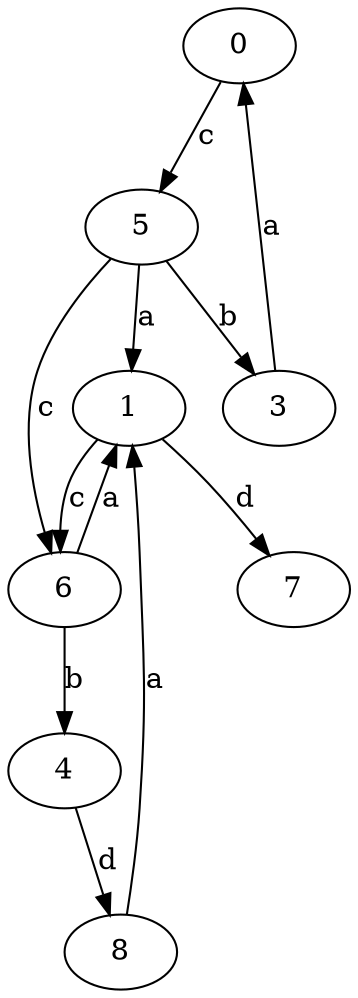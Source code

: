 strict digraph  {
0;
1;
3;
4;
5;
6;
7;
8;
0 -> 5  [label=c];
1 -> 6  [label=c];
1 -> 7  [label=d];
3 -> 0  [label=a];
4 -> 8  [label=d];
5 -> 1  [label=a];
5 -> 3  [label=b];
5 -> 6  [label=c];
6 -> 1  [label=a];
6 -> 4  [label=b];
8 -> 1  [label=a];
}
